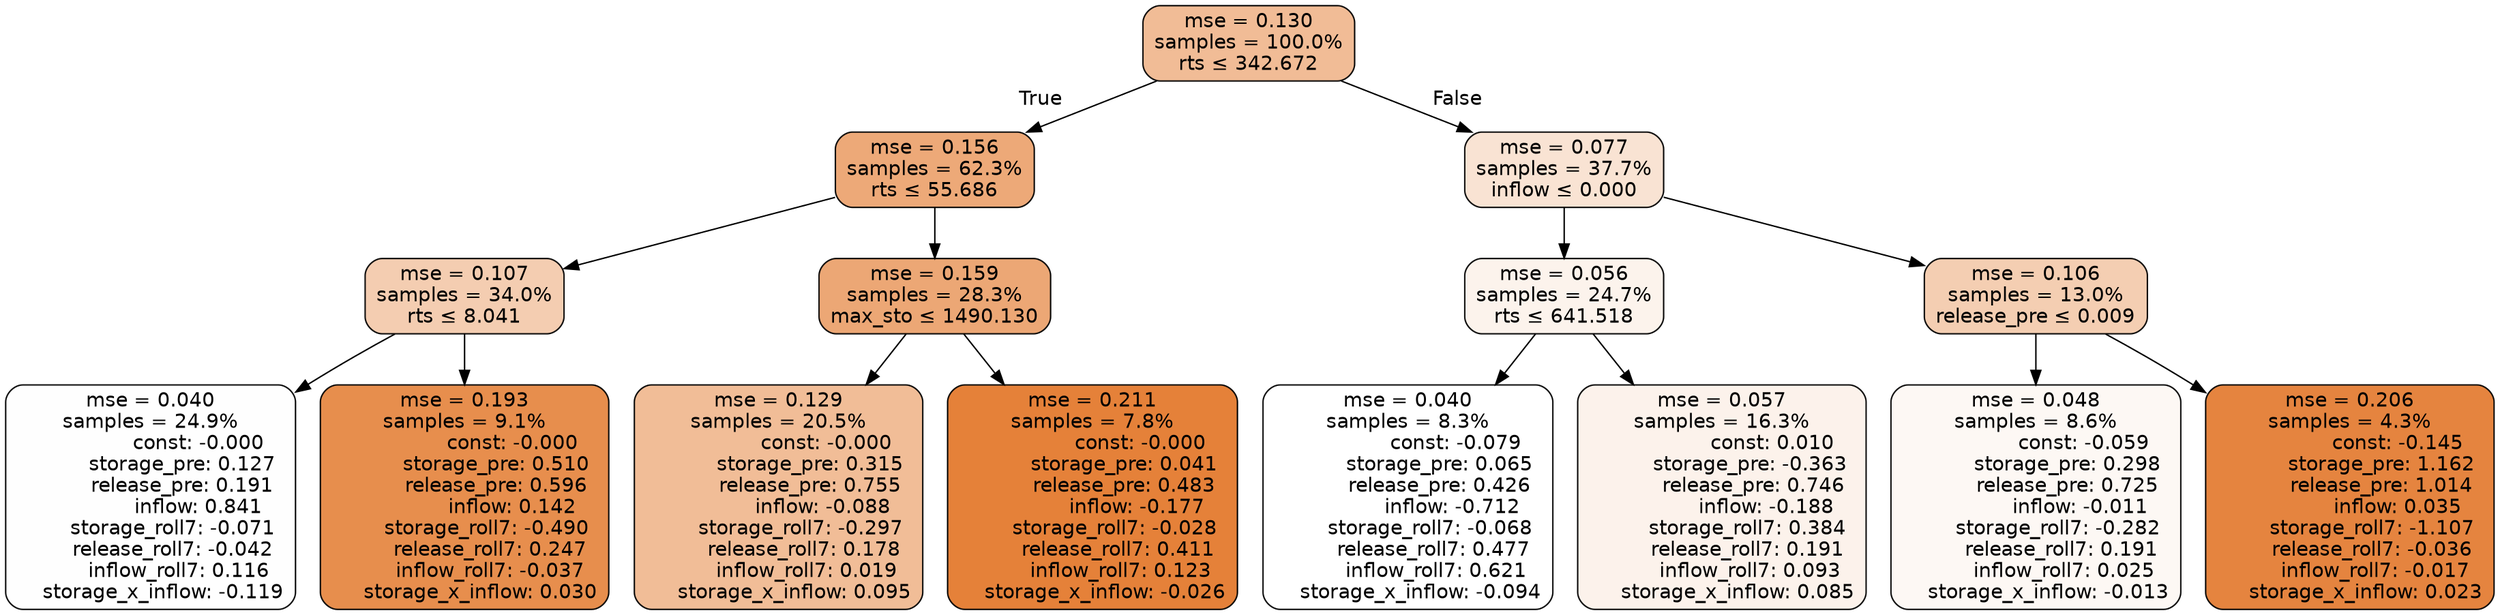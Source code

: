 digraph tree {
bgcolor="transparent"
node [shape=rectangle, style="filled, rounded", color="black", fontname=helvetica] ;
edge [fontname=helvetica] ;
	"0" [label="mse = 0.130
samples = 100.0%
rts &le; 342.672", fillcolor="#f1bc96"]
	"1" [label="mse = 0.156
samples = 62.3%
rts &le; 55.686", fillcolor="#eda978"]
	"2" [label="mse = 0.107
samples = 34.0%
rts &le; 8.041", fillcolor="#f4cdb1"]
	"3" [label="mse = 0.040
samples = 24.9%
               const: -0.000
          storage_pre: 0.127
          release_pre: 0.191
               inflow: 0.841
       storage_roll7: -0.071
       release_roll7: -0.042
         inflow_roll7: 0.116
    storage_x_inflow: -0.119", fillcolor="#fefefe"]
	"4" [label="mse = 0.193
samples = 9.1%
               const: -0.000
          storage_pre: 0.510
          release_pre: 0.596
               inflow: 0.142
       storage_roll7: -0.490
        release_roll7: 0.247
        inflow_roll7: -0.037
     storage_x_inflow: 0.030", fillcolor="#e78e4d"]
	"5" [label="mse = 0.159
samples = 28.3%
max_sto &le; 1490.130", fillcolor="#eca775"]
	"6" [label="mse = 0.129
samples = 20.5%
               const: -0.000
          storage_pre: 0.315
          release_pre: 0.755
              inflow: -0.088
       storage_roll7: -0.297
        release_roll7: 0.178
         inflow_roll7: 0.019
     storage_x_inflow: 0.095", fillcolor="#f1bd97"]
	"7" [label="mse = 0.211
samples = 7.8%
               const: -0.000
          storage_pre: 0.041
          release_pre: 0.483
              inflow: -0.177
       storage_roll7: -0.028
        release_roll7: 0.411
         inflow_roll7: 0.123
    storage_x_inflow: -0.026", fillcolor="#e58139"]
	"8" [label="mse = 0.077
samples = 37.7%
inflow &le; 0.000", fillcolor="#f9e3d3"]
	"9" [label="mse = 0.056
samples = 24.7%
rts &le; 641.518", fillcolor="#fcf3ec"]
	"10" [label="mse = 0.040
samples = 8.3%
               const: -0.079
          storage_pre: 0.065
          release_pre: 0.426
              inflow: -0.712
       storage_roll7: -0.068
        release_roll7: 0.477
         inflow_roll7: 0.621
    storage_x_inflow: -0.094", fillcolor="#ffffff"]
	"11" [label="mse = 0.057
samples = 16.3%
                const: 0.010
         storage_pre: -0.363
          release_pre: 0.746
              inflow: -0.188
        storage_roll7: 0.384
        release_roll7: 0.191
         inflow_roll7: 0.093
     storage_x_inflow: 0.085", fillcolor="#fcf2eb"]
	"12" [label="mse = 0.106
samples = 13.0%
release_pre &le; 0.009", fillcolor="#f4ceb2"]
	"13" [label="mse = 0.048
samples = 8.6%
               const: -0.059
          storage_pre: 0.298
          release_pre: 0.725
              inflow: -0.011
       storage_roll7: -0.282
        release_roll7: 0.191
         inflow_roll7: 0.025
    storage_x_inflow: -0.013", fillcolor="#fdf8f4"]
	"14" [label="mse = 0.206
samples = 4.3%
               const: -0.145
          storage_pre: 1.162
          release_pre: 1.014
               inflow: 0.035
       storage_roll7: -1.107
       release_roll7: -0.036
        inflow_roll7: -0.017
     storage_x_inflow: 0.023", fillcolor="#e5843f"]

	"0" -> "1" [labeldistance=2.5, labelangle=45, headlabel="True"]
	"1" -> "2"
	"2" -> "3"
	"2" -> "4"
	"1" -> "5"
	"5" -> "6"
	"5" -> "7"
	"0" -> "8" [labeldistance=2.5, labelangle=-45, headlabel="False"]
	"8" -> "9"
	"9" -> "10"
	"9" -> "11"
	"8" -> "12"
	"12" -> "13"
	"12" -> "14"
}